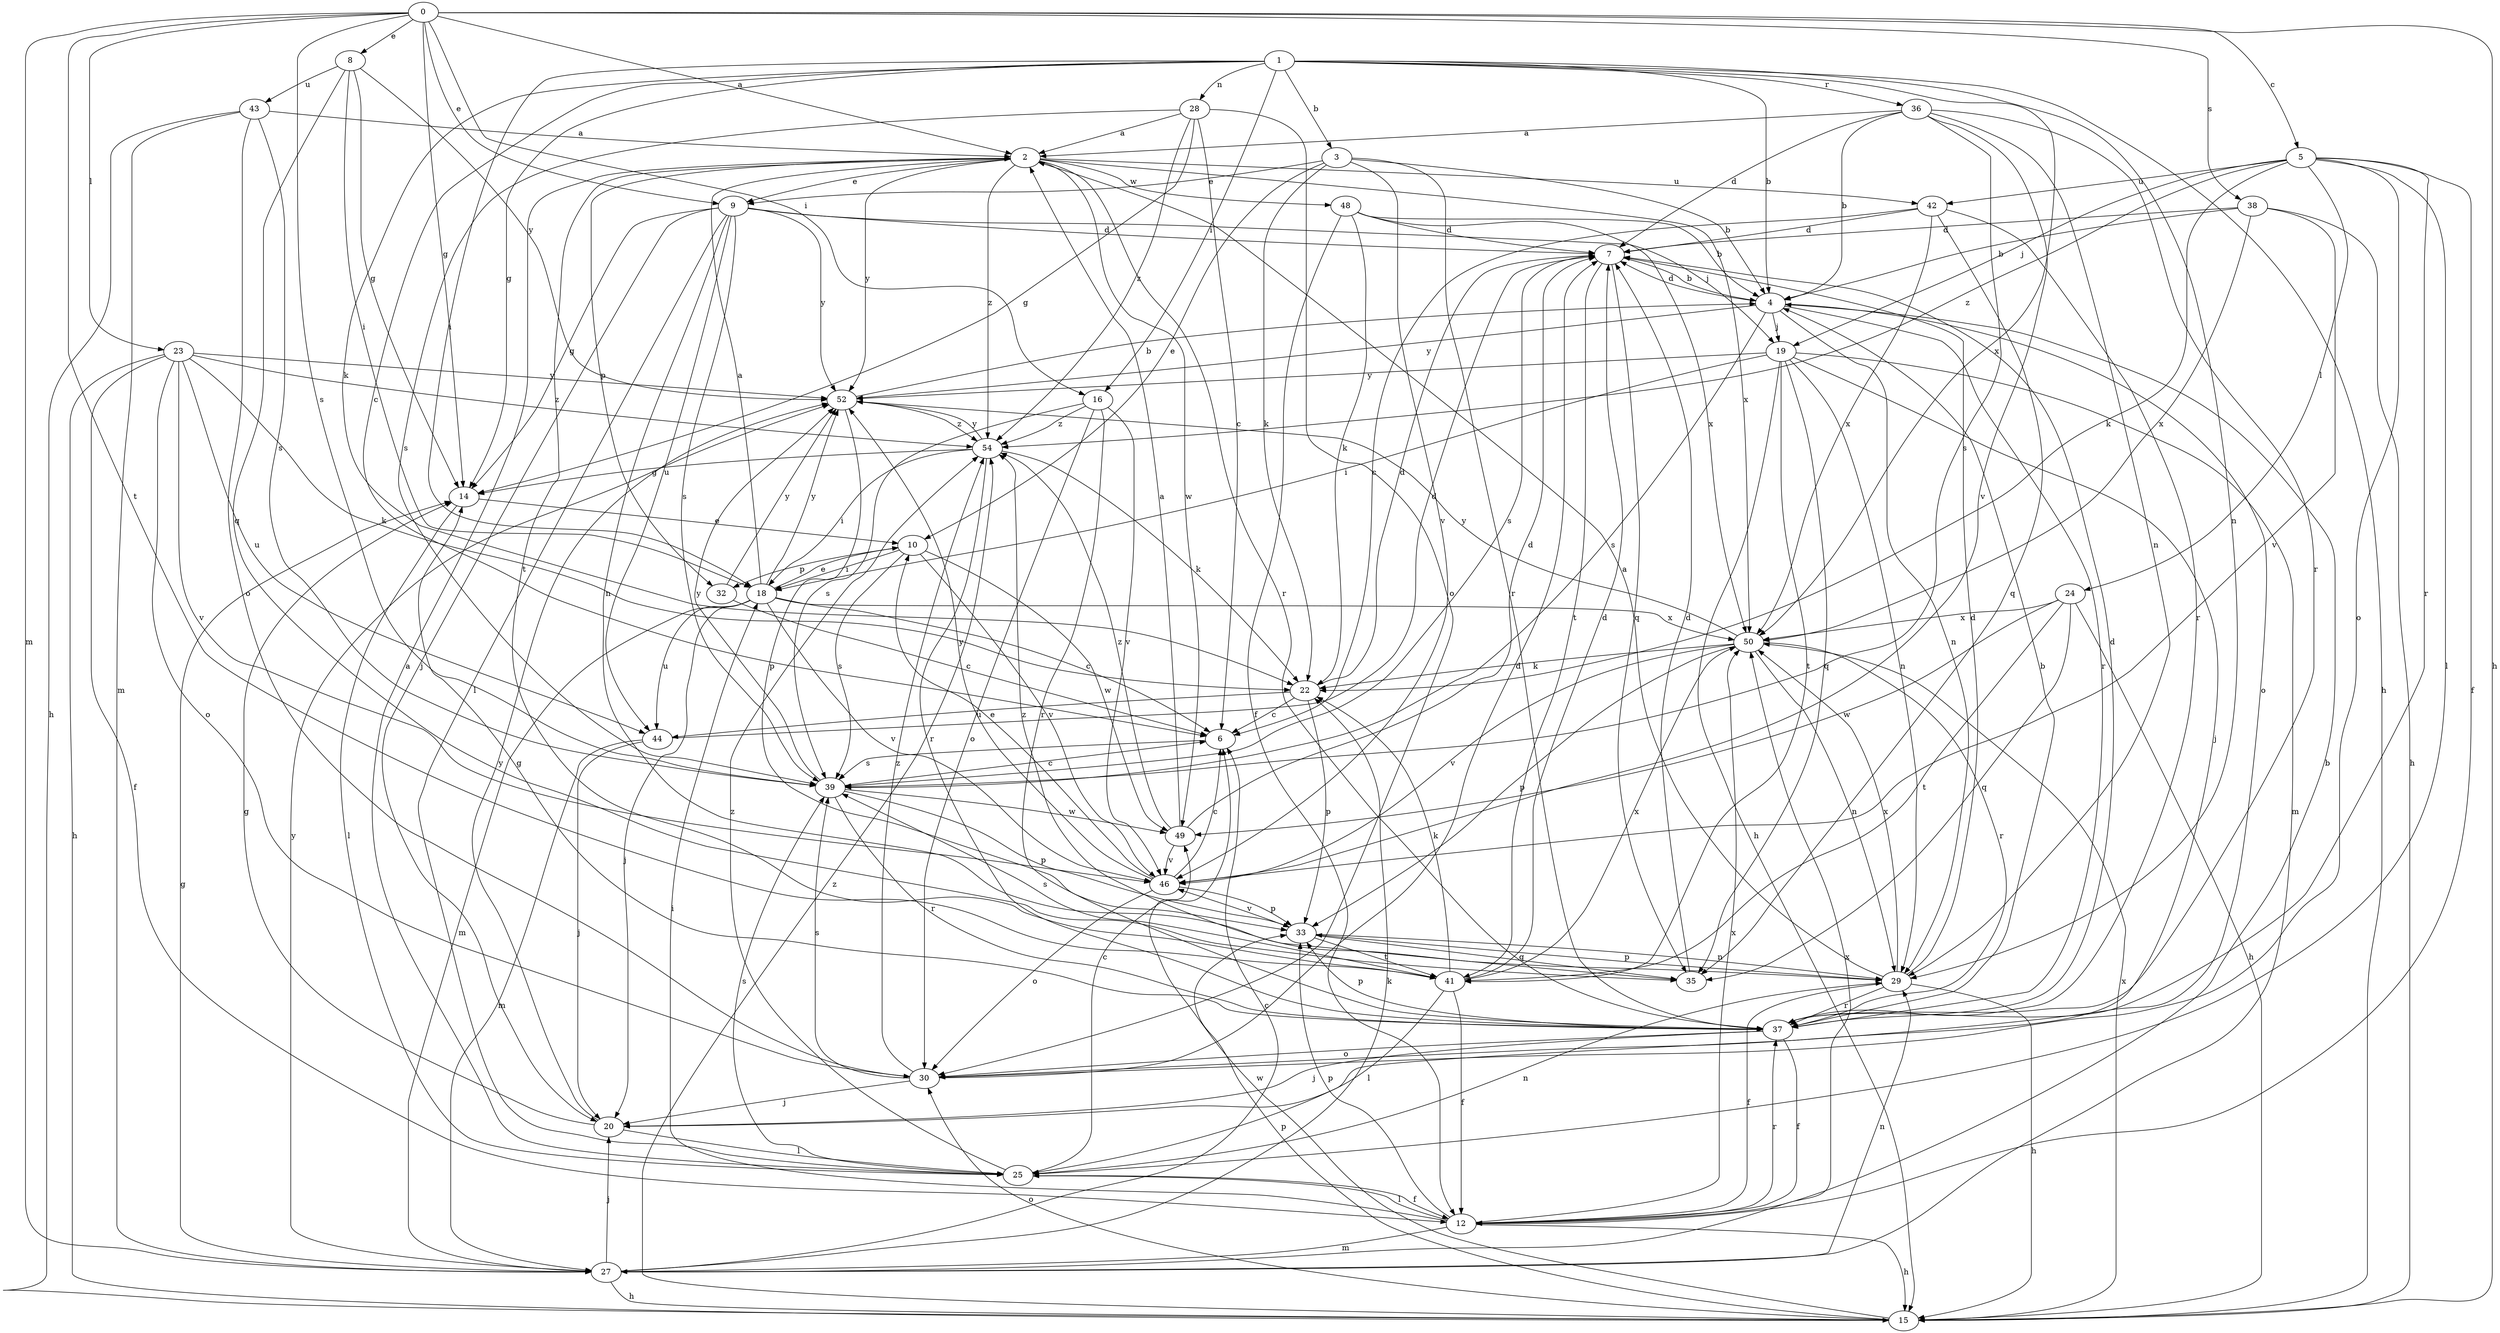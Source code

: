 strict digraph  {
0;
1;
2;
3;
4;
5;
6;
7;
8;
9;
10;
12;
14;
15;
16;
18;
19;
20;
22;
23;
24;
25;
27;
28;
29;
30;
32;
33;
35;
36;
37;
38;
39;
41;
42;
43;
44;
46;
48;
49;
50;
52;
54;
0 -> 2  [label=a];
0 -> 5  [label=c];
0 -> 8  [label=e];
0 -> 9  [label=e];
0 -> 14  [label=g];
0 -> 15  [label=h];
0 -> 16  [label=i];
0 -> 23  [label=l];
0 -> 27  [label=m];
0 -> 38  [label=s];
0 -> 39  [label=s];
0 -> 41  [label=t];
1 -> 3  [label=b];
1 -> 4  [label=b];
1 -> 6  [label=c];
1 -> 14  [label=g];
1 -> 15  [label=h];
1 -> 16  [label=i];
1 -> 18  [label=i];
1 -> 22  [label=k];
1 -> 28  [label=n];
1 -> 29  [label=n];
1 -> 36  [label=r];
1 -> 50  [label=x];
2 -> 9  [label=e];
2 -> 32  [label=p];
2 -> 37  [label=r];
2 -> 41  [label=t];
2 -> 42  [label=u];
2 -> 48  [label=w];
2 -> 49  [label=w];
2 -> 50  [label=x];
2 -> 52  [label=y];
2 -> 54  [label=z];
3 -> 4  [label=b];
3 -> 9  [label=e];
3 -> 10  [label=e];
3 -> 22  [label=k];
3 -> 37  [label=r];
3 -> 46  [label=v];
4 -> 7  [label=d];
4 -> 19  [label=j];
4 -> 29  [label=n];
4 -> 30  [label=o];
4 -> 37  [label=r];
4 -> 39  [label=s];
4 -> 52  [label=y];
5 -> 12  [label=f];
5 -> 19  [label=j];
5 -> 22  [label=k];
5 -> 24  [label=l];
5 -> 25  [label=l];
5 -> 30  [label=o];
5 -> 37  [label=r];
5 -> 42  [label=u];
5 -> 54  [label=z];
6 -> 39  [label=s];
7 -> 4  [label=b];
7 -> 35  [label=q];
7 -> 39  [label=s];
7 -> 41  [label=t];
8 -> 14  [label=g];
8 -> 18  [label=i];
8 -> 35  [label=q];
8 -> 43  [label=u];
8 -> 52  [label=y];
9 -> 7  [label=d];
9 -> 14  [label=g];
9 -> 19  [label=j];
9 -> 20  [label=j];
9 -> 25  [label=l];
9 -> 29  [label=n];
9 -> 39  [label=s];
9 -> 44  [label=u];
9 -> 52  [label=y];
10 -> 18  [label=i];
10 -> 32  [label=p];
10 -> 39  [label=s];
10 -> 46  [label=v];
10 -> 49  [label=w];
12 -> 4  [label=b];
12 -> 15  [label=h];
12 -> 18  [label=i];
12 -> 25  [label=l];
12 -> 27  [label=m];
12 -> 33  [label=p];
12 -> 37  [label=r];
12 -> 50  [label=x];
14 -> 10  [label=e];
14 -> 25  [label=l];
15 -> 30  [label=o];
15 -> 33  [label=p];
15 -> 49  [label=w];
15 -> 50  [label=x];
15 -> 54  [label=z];
16 -> 30  [label=o];
16 -> 37  [label=r];
16 -> 39  [label=s];
16 -> 46  [label=v];
16 -> 54  [label=z];
18 -> 2  [label=a];
18 -> 6  [label=c];
18 -> 10  [label=e];
18 -> 20  [label=j];
18 -> 27  [label=m];
18 -> 44  [label=u];
18 -> 46  [label=v];
18 -> 50  [label=x];
18 -> 52  [label=y];
19 -> 15  [label=h];
19 -> 18  [label=i];
19 -> 20  [label=j];
19 -> 27  [label=m];
19 -> 29  [label=n];
19 -> 35  [label=q];
19 -> 41  [label=t];
19 -> 52  [label=y];
20 -> 14  [label=g];
20 -> 25  [label=l];
20 -> 52  [label=y];
22 -> 6  [label=c];
22 -> 7  [label=d];
22 -> 33  [label=p];
22 -> 44  [label=u];
23 -> 12  [label=f];
23 -> 15  [label=h];
23 -> 22  [label=k];
23 -> 30  [label=o];
23 -> 44  [label=u];
23 -> 46  [label=v];
23 -> 52  [label=y];
23 -> 54  [label=z];
24 -> 15  [label=h];
24 -> 35  [label=q];
24 -> 41  [label=t];
24 -> 49  [label=w];
24 -> 50  [label=x];
25 -> 2  [label=a];
25 -> 6  [label=c];
25 -> 12  [label=f];
25 -> 29  [label=n];
25 -> 39  [label=s];
25 -> 54  [label=z];
27 -> 6  [label=c];
27 -> 14  [label=g];
27 -> 15  [label=h];
27 -> 20  [label=j];
27 -> 22  [label=k];
27 -> 29  [label=n];
27 -> 50  [label=x];
27 -> 52  [label=y];
28 -> 2  [label=a];
28 -> 6  [label=c];
28 -> 14  [label=g];
28 -> 30  [label=o];
28 -> 39  [label=s];
28 -> 54  [label=z];
29 -> 2  [label=a];
29 -> 7  [label=d];
29 -> 12  [label=f];
29 -> 15  [label=h];
29 -> 33  [label=p];
29 -> 37  [label=r];
29 -> 50  [label=x];
30 -> 7  [label=d];
30 -> 20  [label=j];
30 -> 39  [label=s];
30 -> 54  [label=z];
32 -> 6  [label=c];
32 -> 52  [label=y];
33 -> 29  [label=n];
33 -> 35  [label=q];
33 -> 41  [label=t];
33 -> 46  [label=v];
35 -> 7  [label=d];
35 -> 54  [label=z];
36 -> 2  [label=a];
36 -> 4  [label=b];
36 -> 7  [label=d];
36 -> 29  [label=n];
36 -> 37  [label=r];
36 -> 39  [label=s];
36 -> 46  [label=v];
37 -> 4  [label=b];
37 -> 7  [label=d];
37 -> 12  [label=f];
37 -> 14  [label=g];
37 -> 20  [label=j];
37 -> 30  [label=o];
37 -> 33  [label=p];
38 -> 4  [label=b];
38 -> 7  [label=d];
38 -> 15  [label=h];
38 -> 46  [label=v];
38 -> 50  [label=x];
39 -> 6  [label=c];
39 -> 33  [label=p];
39 -> 37  [label=r];
39 -> 49  [label=w];
39 -> 52  [label=y];
41 -> 7  [label=d];
41 -> 12  [label=f];
41 -> 22  [label=k];
41 -> 25  [label=l];
41 -> 39  [label=s];
41 -> 50  [label=x];
42 -> 6  [label=c];
42 -> 7  [label=d];
42 -> 35  [label=q];
42 -> 37  [label=r];
42 -> 50  [label=x];
43 -> 2  [label=a];
43 -> 15  [label=h];
43 -> 27  [label=m];
43 -> 30  [label=o];
43 -> 39  [label=s];
44 -> 7  [label=d];
44 -> 20  [label=j];
44 -> 27  [label=m];
46 -> 6  [label=c];
46 -> 10  [label=e];
46 -> 30  [label=o];
46 -> 33  [label=p];
46 -> 52  [label=y];
48 -> 4  [label=b];
48 -> 7  [label=d];
48 -> 12  [label=f];
48 -> 22  [label=k];
48 -> 50  [label=x];
49 -> 2  [label=a];
49 -> 7  [label=d];
49 -> 46  [label=v];
49 -> 54  [label=z];
50 -> 22  [label=k];
50 -> 29  [label=n];
50 -> 33  [label=p];
50 -> 37  [label=r];
50 -> 46  [label=v];
50 -> 52  [label=y];
52 -> 4  [label=b];
52 -> 33  [label=p];
52 -> 54  [label=z];
54 -> 14  [label=g];
54 -> 18  [label=i];
54 -> 22  [label=k];
54 -> 37  [label=r];
54 -> 52  [label=y];
}
